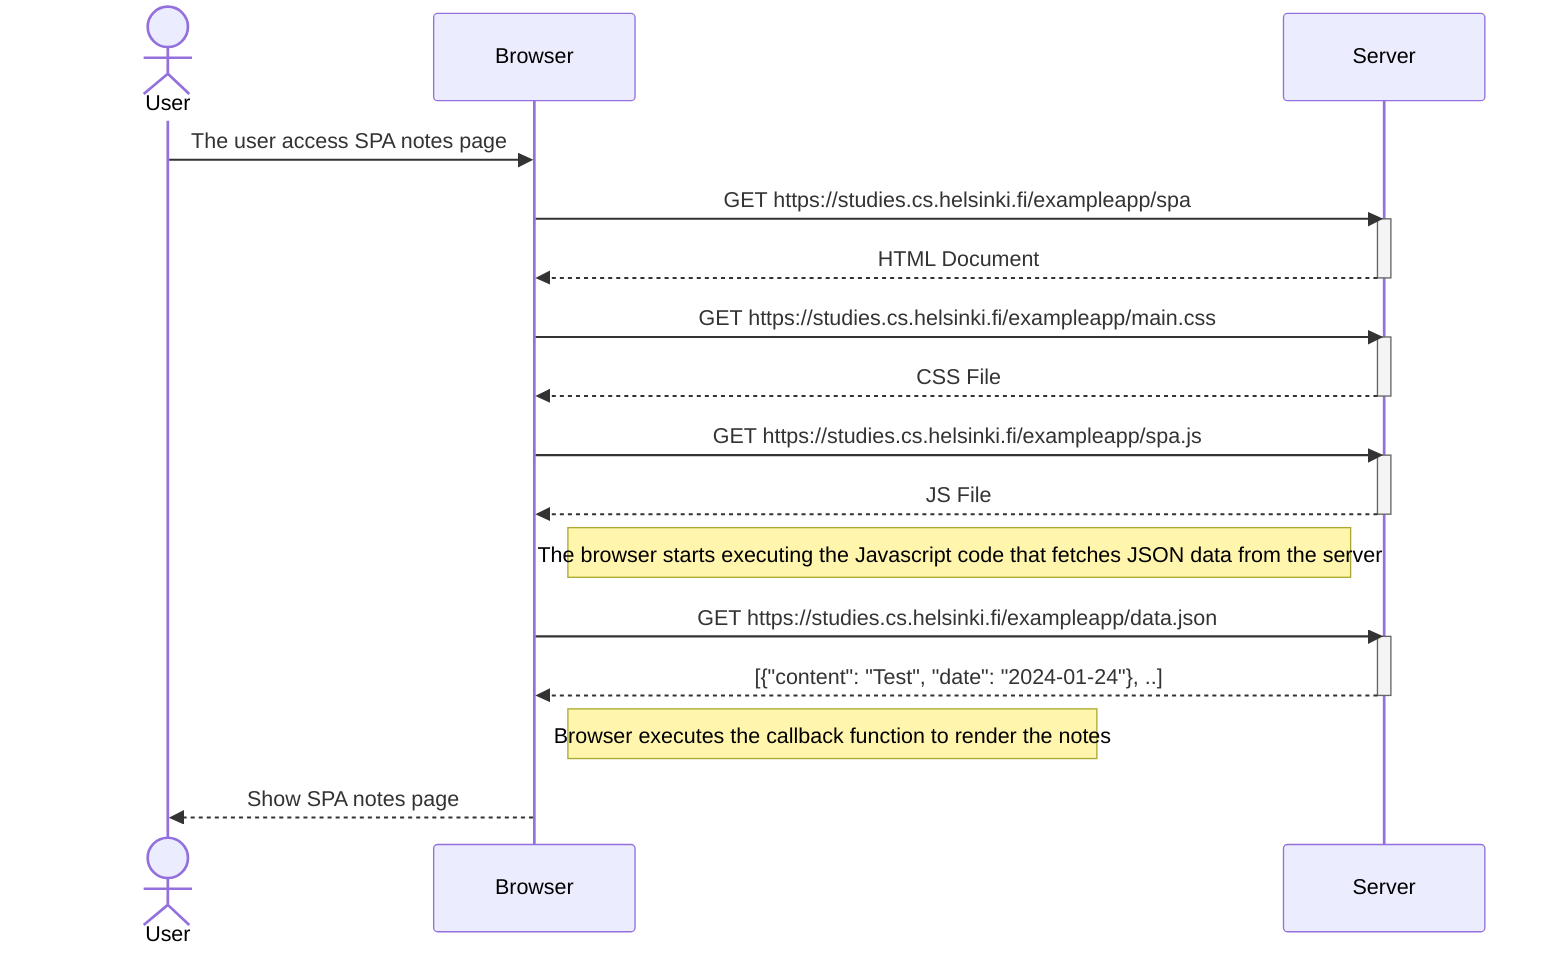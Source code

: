sequenceDiagram
    actor User
    participant Browser
    participant Server

    User->>Browser: The user access SPA notes page

    Browser->>Server: GET https://studies.cs.helsinki.fi/exampleapp/spa
    activate Server
    Server-->>Browser: HTML Document
    deactivate Server

    Browser->>Server: GET https://studies.cs.helsinki.fi/exampleapp/main.css
    activate Server
    Server-->>Browser: CSS File
    deactivate Server

    Browser->>Server: GET https://studies.cs.helsinki.fi/exampleapp/spa.js
    activate Server
    Server-->>Browser: JS File
    deactivate Server

    Note right of Browser: The browser starts executing the Javascript code that fetches JSON data from the server

    Browser->>Server: GET https://studies.cs.helsinki.fi/exampleapp/data.json
    activate Server
    Server-->>Browser: [{"content": "Test", "date": "2024-01-24"}, ..]
    deactivate Server

    Note right of Browser: Browser executes the callback function to render the notes

    Browser-->>User: Show SPA notes page